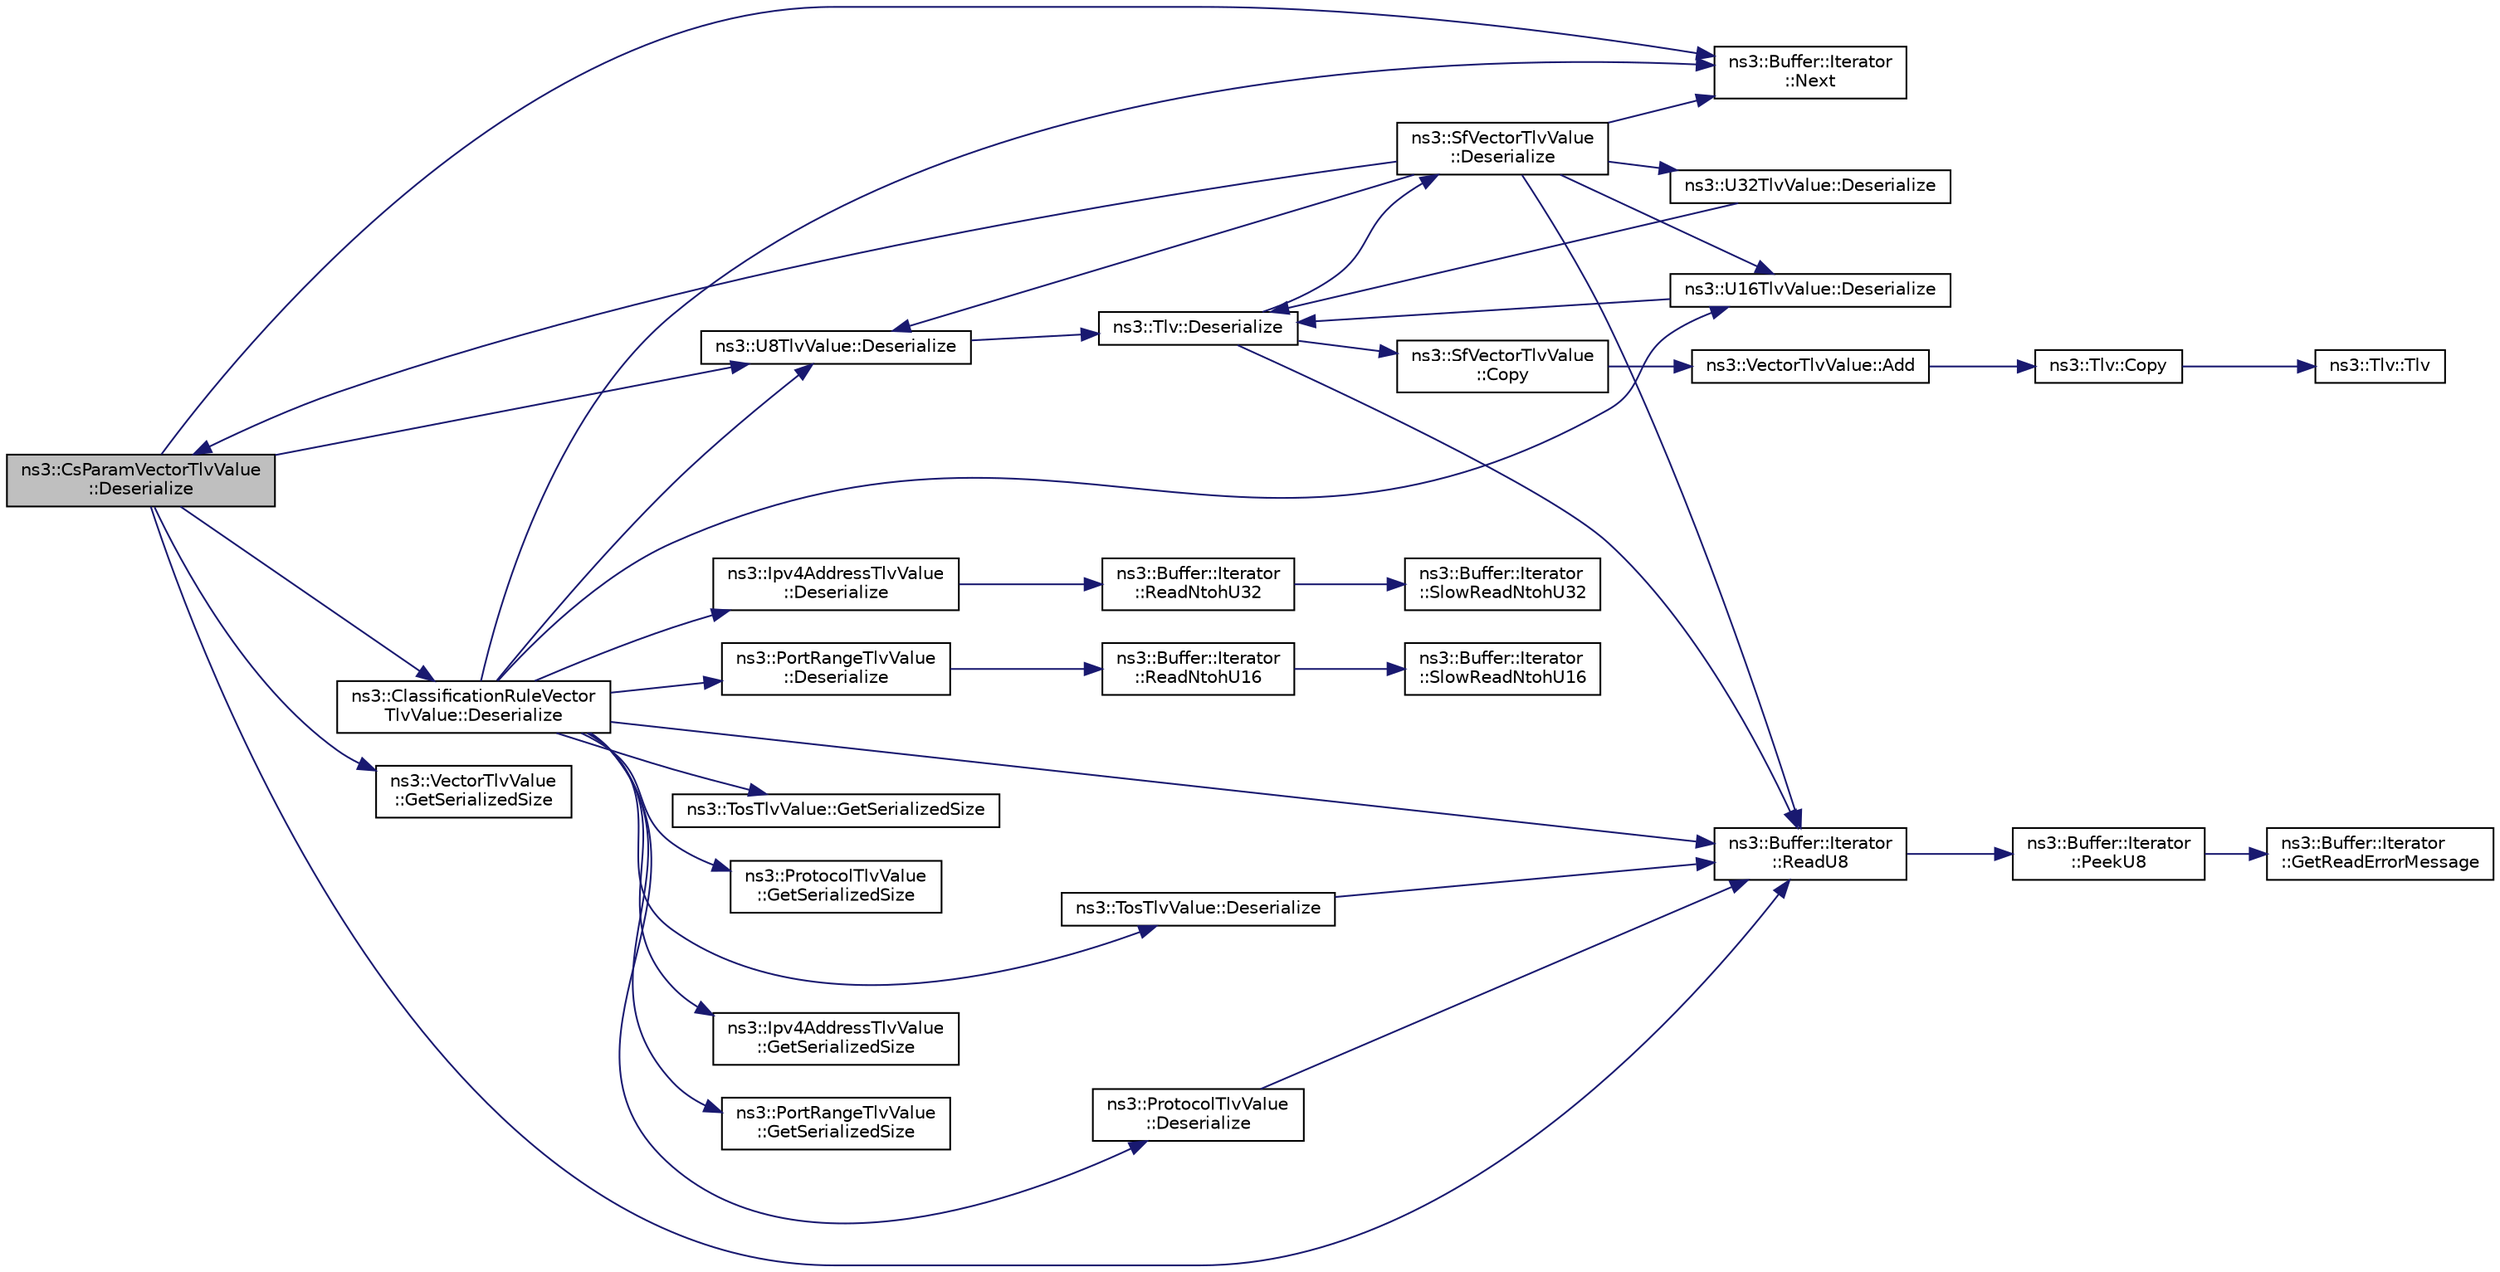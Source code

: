 digraph "ns3::CsParamVectorTlvValue::Deserialize"
{
  edge [fontname="Helvetica",fontsize="10",labelfontname="Helvetica",labelfontsize="10"];
  node [fontname="Helvetica",fontsize="10",shape=record];
  rankdir="LR";
  Node1 [label="ns3::CsParamVectorTlvValue\l::Deserialize",height=0.2,width=0.4,color="black", fillcolor="grey75", style="filled", fontcolor="black"];
  Node1 -> Node2 [color="midnightblue",fontsize="10",style="solid"];
  Node2 [label="ns3::Buffer::Iterator\l::ReadU8",height=0.2,width=0.4,color="black", fillcolor="white", style="filled",URL="$d0/daf/classns3_1_1Buffer_1_1Iterator.html#a7d7d5299e27ecf41aef37e315984ad5a"];
  Node2 -> Node3 [color="midnightblue",fontsize="10",style="solid"];
  Node3 [label="ns3::Buffer::Iterator\l::PeekU8",height=0.2,width=0.4,color="black", fillcolor="white", style="filled",URL="$d0/daf/classns3_1_1Buffer_1_1Iterator.html#aeba1e13bebc9775be31e37baf9e75a73"];
  Node3 -> Node4 [color="midnightblue",fontsize="10",style="solid"];
  Node4 [label="ns3::Buffer::Iterator\l::GetReadErrorMessage",height=0.2,width=0.4,color="black", fillcolor="white", style="filled",URL="$d0/daf/classns3_1_1Buffer_1_1Iterator.html#af1bb2180c525be17ffc4cf46ee5f9291",tooltip="Returns an appropriate message indicating a read error. "];
  Node1 -> Node5 [color="midnightblue",fontsize="10",style="solid"];
  Node5 [label="ns3::U8TlvValue::Deserialize",height=0.2,width=0.4,color="black", fillcolor="white", style="filled",URL="$d5/d29/classns3_1_1U8TlvValue.html#a24cd462e759d9384dfc50b595d8088bb"];
  Node5 -> Node6 [color="midnightblue",fontsize="10",style="solid"];
  Node6 [label="ns3::Tlv::Deserialize",height=0.2,width=0.4,color="black", fillcolor="white", style="filled",URL="$d1/d1e/classns3_1_1Tlv.html#ab7f78a79bda165414feb774daf217fc2"];
  Node6 -> Node2 [color="midnightblue",fontsize="10",style="solid"];
  Node6 -> Node7 [color="midnightblue",fontsize="10",style="solid"];
  Node7 [label="ns3::SfVectorTlvValue\l::Deserialize",height=0.2,width=0.4,color="black", fillcolor="white", style="filled",URL="$d5/dd8/classns3_1_1SfVectorTlvValue.html#afc34c4c61724940c485be32168137ac9"];
  Node7 -> Node2 [color="midnightblue",fontsize="10",style="solid"];
  Node7 -> Node8 [color="midnightblue",fontsize="10",style="solid"];
  Node8 [label="ns3::U32TlvValue::Deserialize",height=0.2,width=0.4,color="black", fillcolor="white", style="filled",URL="$d4/dc0/classns3_1_1U32TlvValue.html#a7313258a457a2c251fb91d70533b2433"];
  Node8 -> Node6 [color="midnightblue",fontsize="10",style="solid"];
  Node7 -> Node9 [color="midnightblue",fontsize="10",style="solid"];
  Node9 [label="ns3::U16TlvValue::Deserialize",height=0.2,width=0.4,color="black", fillcolor="white", style="filled",URL="$d4/d2a/classns3_1_1U16TlvValue.html#a21b9ccc54f83f70bdf6ce449c0a5f63b"];
  Node9 -> Node6 [color="midnightblue",fontsize="10",style="solid"];
  Node7 -> Node5 [color="midnightblue",fontsize="10",style="solid"];
  Node7 -> Node1 [color="midnightblue",fontsize="10",style="solid"];
  Node7 -> Node10 [color="midnightblue",fontsize="10",style="solid"];
  Node10 [label="ns3::Buffer::Iterator\l::Next",height=0.2,width=0.4,color="black", fillcolor="white", style="filled",URL="$d0/daf/classns3_1_1Buffer_1_1Iterator.html#a5eaa564bdc98d063b7e94b1768aeed6b"];
  Node6 -> Node11 [color="midnightblue",fontsize="10",style="solid"];
  Node11 [label="ns3::SfVectorTlvValue\l::Copy",height=0.2,width=0.4,color="black", fillcolor="white", style="filled",URL="$d5/dd8/classns3_1_1SfVectorTlvValue.html#a08a3cb4169240393ceecaf55620188fa"];
  Node11 -> Node12 [color="midnightblue",fontsize="10",style="solid"];
  Node12 [label="ns3::VectorTlvValue::Add",height=0.2,width=0.4,color="black", fillcolor="white", style="filled",URL="$df/d4f/classns3_1_1VectorTlvValue.html#a9a422b96698c94e7bb4705026e236f35"];
  Node12 -> Node13 [color="midnightblue",fontsize="10",style="solid"];
  Node13 [label="ns3::Tlv::Copy",height=0.2,width=0.4,color="black", fillcolor="white", style="filled",URL="$d1/d1e/classns3_1_1Tlv.html#a3b0052e2d8b687949530b51a17e0d992"];
  Node13 -> Node14 [color="midnightblue",fontsize="10",style="solid"];
  Node14 [label="ns3::Tlv::Tlv",height=0.2,width=0.4,color="black", fillcolor="white", style="filled",URL="$d1/d1e/classns3_1_1Tlv.html#afcb108dfdebaf93fe0ab840f6cc34672"];
  Node1 -> Node15 [color="midnightblue",fontsize="10",style="solid"];
  Node15 [label="ns3::ClassificationRuleVector\lTlvValue::Deserialize",height=0.2,width=0.4,color="black", fillcolor="white", style="filled",URL="$d2/dc5/classns3_1_1ClassificationRuleVectorTlvValue.html#adb71f8c6a4456630500606bdacffd8c5"];
  Node15 -> Node2 [color="midnightblue",fontsize="10",style="solid"];
  Node15 -> Node5 [color="midnightblue",fontsize="10",style="solid"];
  Node15 -> Node16 [color="midnightblue",fontsize="10",style="solid"];
  Node16 [label="ns3::TosTlvValue::Deserialize",height=0.2,width=0.4,color="black", fillcolor="white", style="filled",URL="$dc/d10/classns3_1_1TosTlvValue.html#a3db79b485d75c9260e014e77638bff5b"];
  Node16 -> Node2 [color="midnightblue",fontsize="10",style="solid"];
  Node15 -> Node17 [color="midnightblue",fontsize="10",style="solid"];
  Node17 [label="ns3::TosTlvValue::GetSerializedSize",height=0.2,width=0.4,color="black", fillcolor="white", style="filled",URL="$dc/d10/classns3_1_1TosTlvValue.html#a0f59a3cfcbfcd4e036d36065e42c08a0"];
  Node15 -> Node18 [color="midnightblue",fontsize="10",style="solid"];
  Node18 [label="ns3::ProtocolTlvValue\l::Deserialize",height=0.2,width=0.4,color="black", fillcolor="white", style="filled",URL="$d7/de8/classns3_1_1ProtocolTlvValue.html#a1d1406c103f54e05e6cc42d82c3dab28"];
  Node18 -> Node2 [color="midnightblue",fontsize="10",style="solid"];
  Node15 -> Node19 [color="midnightblue",fontsize="10",style="solid"];
  Node19 [label="ns3::ProtocolTlvValue\l::GetSerializedSize",height=0.2,width=0.4,color="black", fillcolor="white", style="filled",URL="$d7/de8/classns3_1_1ProtocolTlvValue.html#a48b1bd41391382b58dd2c8a324cfd4a6"];
  Node15 -> Node20 [color="midnightblue",fontsize="10",style="solid"];
  Node20 [label="ns3::Ipv4AddressTlvValue\l::Deserialize",height=0.2,width=0.4,color="black", fillcolor="white", style="filled",URL="$db/d0f/classns3_1_1Ipv4AddressTlvValue.html#a35e898da16a8767511dc69bad82b7ba9"];
  Node20 -> Node21 [color="midnightblue",fontsize="10",style="solid"];
  Node21 [label="ns3::Buffer::Iterator\l::ReadNtohU32",height=0.2,width=0.4,color="black", fillcolor="white", style="filled",URL="$d0/daf/classns3_1_1Buffer_1_1Iterator.html#af6873e0c53e5338902802dedff2159d1"];
  Node21 -> Node22 [color="midnightblue",fontsize="10",style="solid"];
  Node22 [label="ns3::Buffer::Iterator\l::SlowReadNtohU32",height=0.2,width=0.4,color="black", fillcolor="white", style="filled",URL="$d0/daf/classns3_1_1Buffer_1_1Iterator.html#a5d4d740cc3035f969c34e4dc0bf585aa"];
  Node15 -> Node23 [color="midnightblue",fontsize="10",style="solid"];
  Node23 [label="ns3::Ipv4AddressTlvValue\l::GetSerializedSize",height=0.2,width=0.4,color="black", fillcolor="white", style="filled",URL="$db/d0f/classns3_1_1Ipv4AddressTlvValue.html#a47249efa871666daf3ad587f3c1f6fea"];
  Node15 -> Node24 [color="midnightblue",fontsize="10",style="solid"];
  Node24 [label="ns3::PortRangeTlvValue\l::Deserialize",height=0.2,width=0.4,color="black", fillcolor="white", style="filled",URL="$dc/dbc/classns3_1_1PortRangeTlvValue.html#a344115631756605d834928795a30439c"];
  Node24 -> Node25 [color="midnightblue",fontsize="10",style="solid"];
  Node25 [label="ns3::Buffer::Iterator\l::ReadNtohU16",height=0.2,width=0.4,color="black", fillcolor="white", style="filled",URL="$d0/daf/classns3_1_1Buffer_1_1Iterator.html#a14d63ac76497032a473d99cc8458608e"];
  Node25 -> Node26 [color="midnightblue",fontsize="10",style="solid"];
  Node26 [label="ns3::Buffer::Iterator\l::SlowReadNtohU16",height=0.2,width=0.4,color="black", fillcolor="white", style="filled",URL="$d0/daf/classns3_1_1Buffer_1_1Iterator.html#ab19930797d89abc247e1d27229fa0bf5"];
  Node15 -> Node27 [color="midnightblue",fontsize="10",style="solid"];
  Node27 [label="ns3::PortRangeTlvValue\l::GetSerializedSize",height=0.2,width=0.4,color="black", fillcolor="white", style="filled",URL="$dc/dbc/classns3_1_1PortRangeTlvValue.html#a1c61a37737b74bcfde3c76afbeedba92"];
  Node15 -> Node9 [color="midnightblue",fontsize="10",style="solid"];
  Node15 -> Node10 [color="midnightblue",fontsize="10",style="solid"];
  Node1 -> Node28 [color="midnightblue",fontsize="10",style="solid"];
  Node28 [label="ns3::VectorTlvValue\l::GetSerializedSize",height=0.2,width=0.4,color="black", fillcolor="white", style="filled",URL="$df/d4f/classns3_1_1VectorTlvValue.html#a7390f0be562fedc142f83600266e0dc3"];
  Node1 -> Node10 [color="midnightblue",fontsize="10",style="solid"];
}
